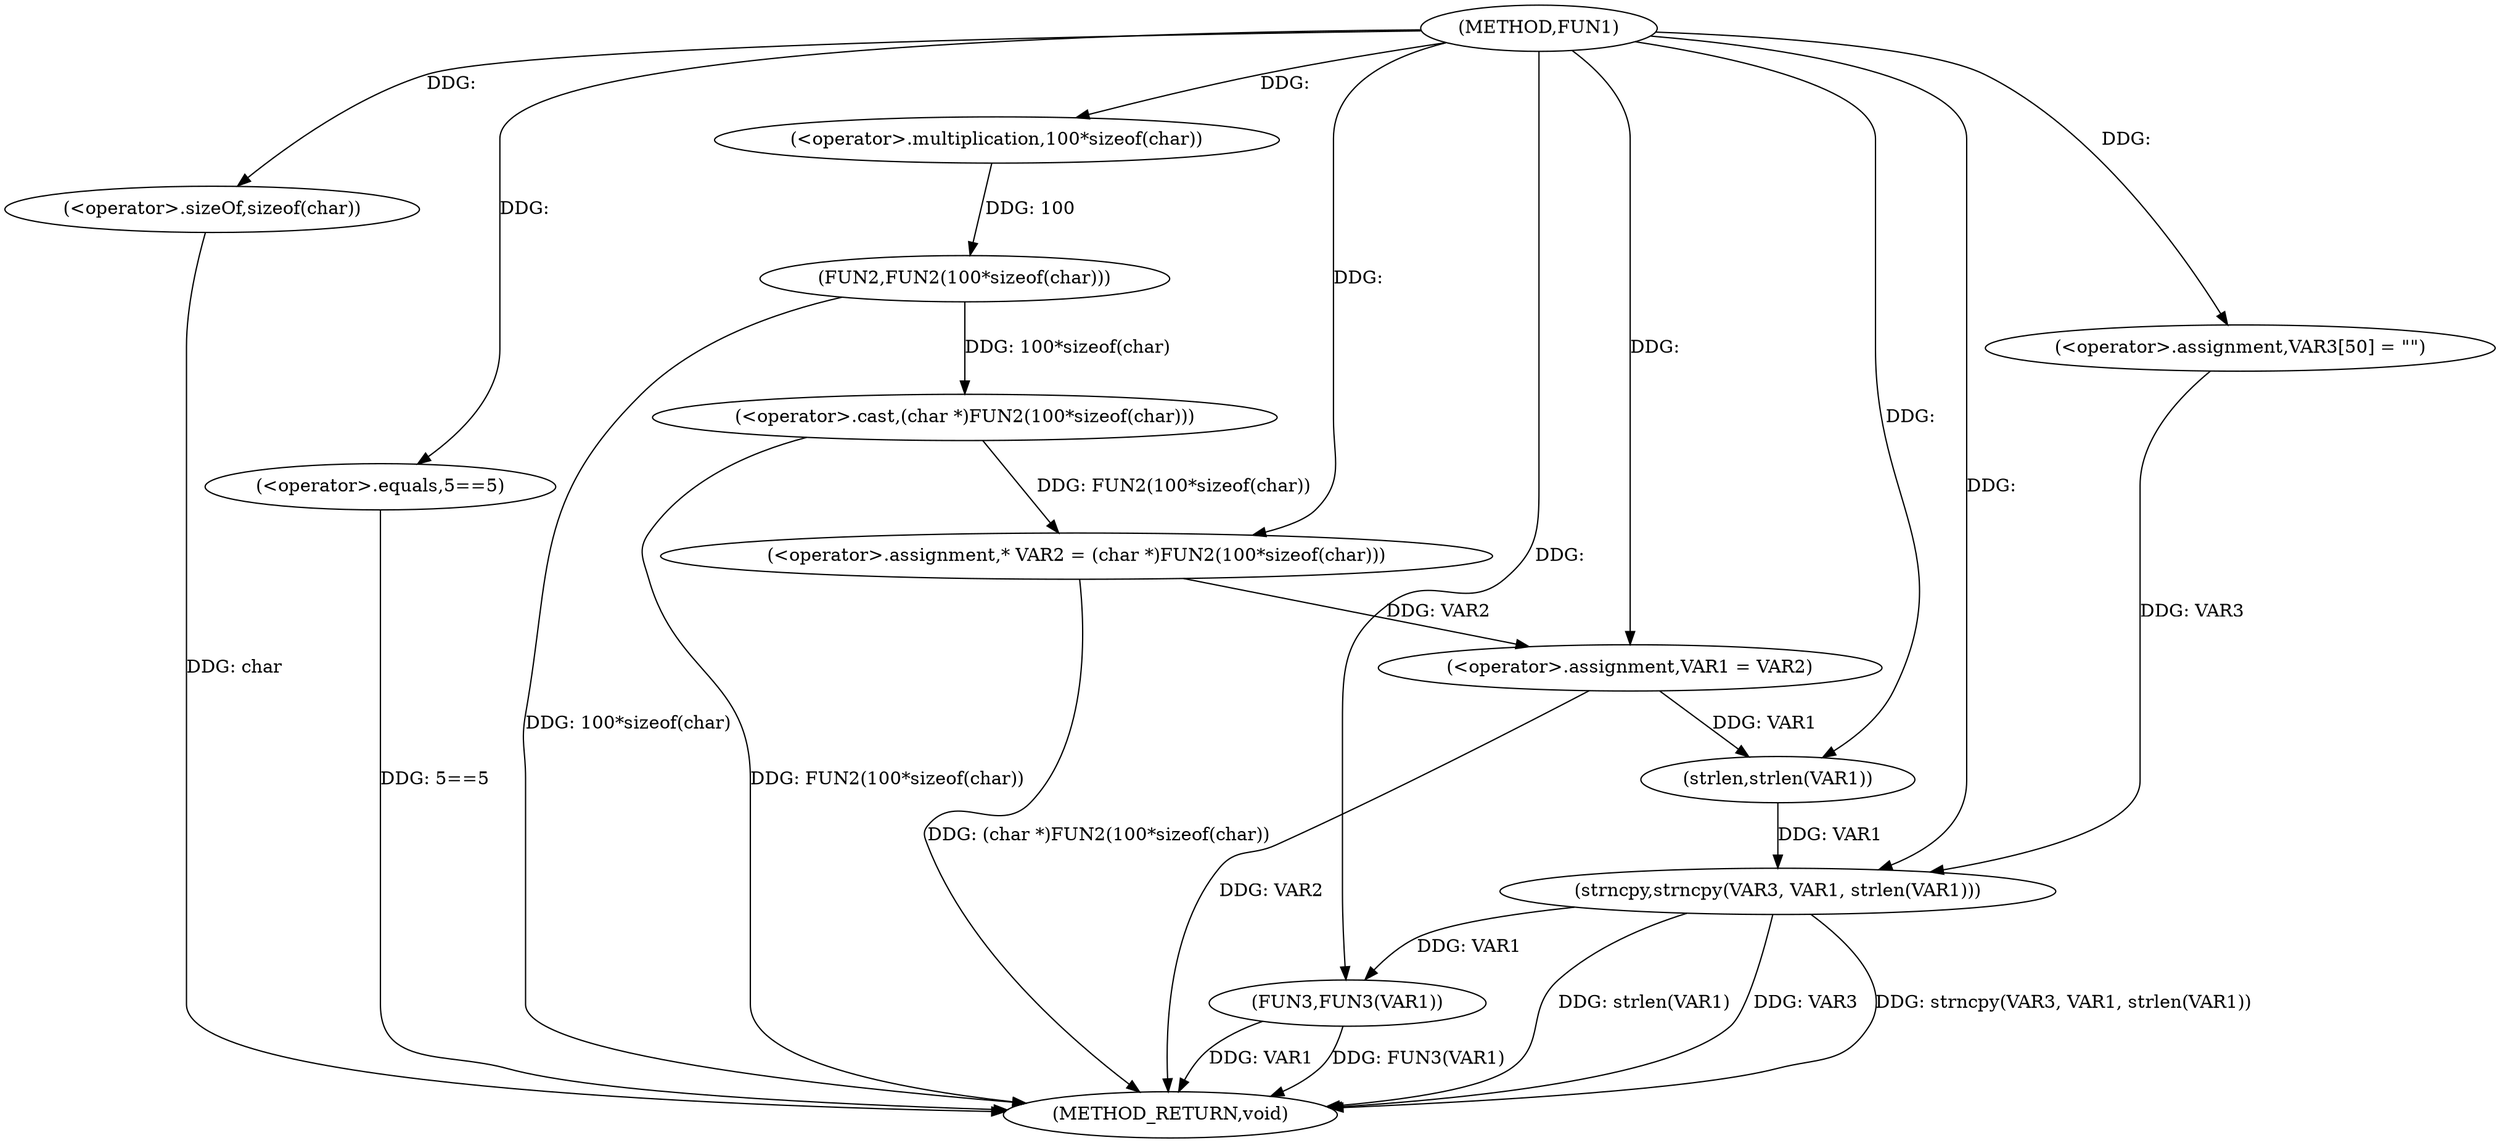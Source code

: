 digraph FUN1 {  
"1000100" [label = "(METHOD,FUN1)" ]
"1000133" [label = "(METHOD_RETURN,void)" ]
"1000104" [label = "(<operator>.assignment,* VAR2 = (char *)FUN2(100*sizeof(char)))" ]
"1000106" [label = "(<operator>.cast,(char *)FUN2(100*sizeof(char)))" ]
"1000108" [label = "(FUN2,FUN2(100*sizeof(char)))" ]
"1000109" [label = "(<operator>.multiplication,100*sizeof(char))" ]
"1000111" [label = "(<operator>.sizeOf,sizeof(char))" ]
"1000113" [label = "(<operator>.assignment,VAR1 = VAR2)" ]
"1000117" [label = "(<operator>.equals,5==5)" ]
"1000123" [label = "(<operator>.assignment,VAR3[50] = \"\")" ]
"1000126" [label = "(strncpy,strncpy(VAR3, VAR1, strlen(VAR1)))" ]
"1000129" [label = "(strlen,strlen(VAR1))" ]
"1000131" [label = "(FUN3,FUN3(VAR1))" ]
  "1000117" -> "1000133"  [ label = "DDG: 5==5"] 
  "1000126" -> "1000133"  [ label = "DDG: strncpy(VAR3, VAR1, strlen(VAR1))"] 
  "1000106" -> "1000133"  [ label = "DDG: FUN2(100*sizeof(char))"] 
  "1000126" -> "1000133"  [ label = "DDG: strlen(VAR1)"] 
  "1000113" -> "1000133"  [ label = "DDG: VAR2"] 
  "1000126" -> "1000133"  [ label = "DDG: VAR3"] 
  "1000111" -> "1000133"  [ label = "DDG: char"] 
  "1000131" -> "1000133"  [ label = "DDG: FUN3(VAR1)"] 
  "1000131" -> "1000133"  [ label = "DDG: VAR1"] 
  "1000104" -> "1000133"  [ label = "DDG: (char *)FUN2(100*sizeof(char))"] 
  "1000108" -> "1000133"  [ label = "DDG: 100*sizeof(char)"] 
  "1000106" -> "1000104"  [ label = "DDG: FUN2(100*sizeof(char))"] 
  "1000100" -> "1000104"  [ label = "DDG: "] 
  "1000108" -> "1000106"  [ label = "DDG: 100*sizeof(char)"] 
  "1000109" -> "1000108"  [ label = "DDG: 100"] 
  "1000100" -> "1000109"  [ label = "DDG: "] 
  "1000100" -> "1000111"  [ label = "DDG: "] 
  "1000104" -> "1000113"  [ label = "DDG: VAR2"] 
  "1000100" -> "1000113"  [ label = "DDG: "] 
  "1000100" -> "1000117"  [ label = "DDG: "] 
  "1000100" -> "1000123"  [ label = "DDG: "] 
  "1000123" -> "1000126"  [ label = "DDG: VAR3"] 
  "1000100" -> "1000126"  [ label = "DDG: "] 
  "1000129" -> "1000126"  [ label = "DDG: VAR1"] 
  "1000113" -> "1000129"  [ label = "DDG: VAR1"] 
  "1000100" -> "1000129"  [ label = "DDG: "] 
  "1000126" -> "1000131"  [ label = "DDG: VAR1"] 
  "1000100" -> "1000131"  [ label = "DDG: "] 
}
